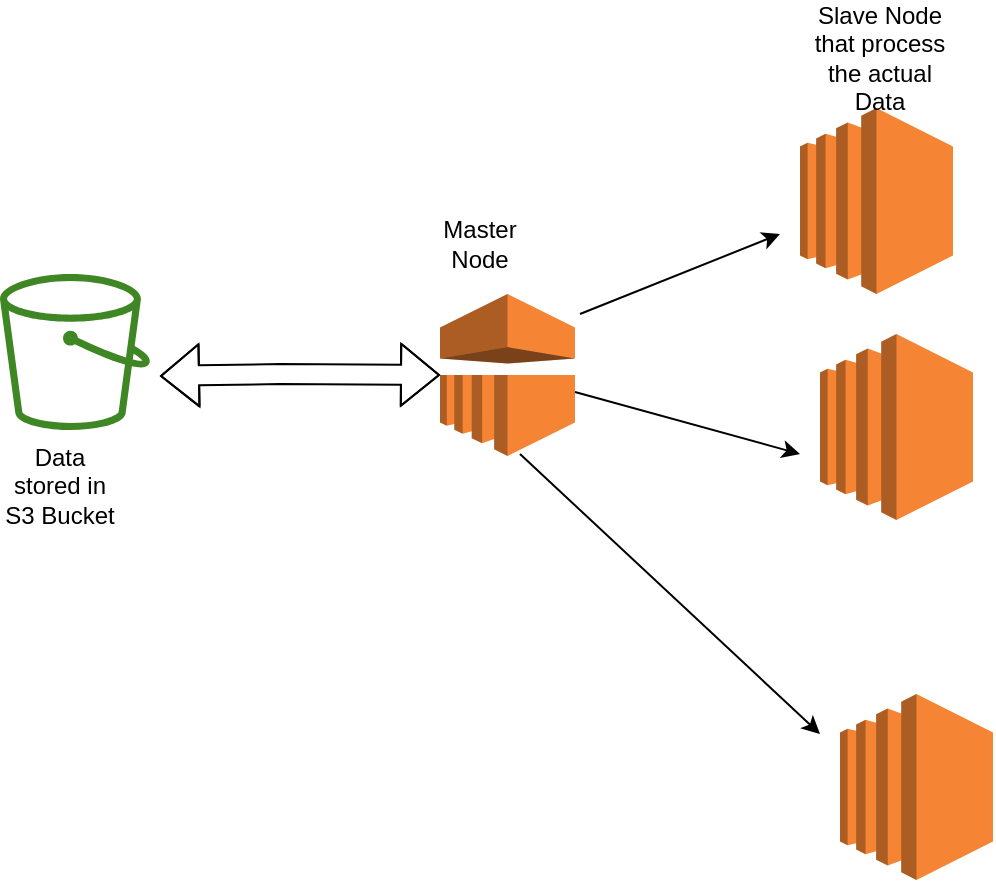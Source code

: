 <mxfile version="21.1.2" type="device">
  <diagram name="Page-1" id="I9nak03ArCdqMJlCERJh">
    <mxGraphModel dx="1026" dy="673" grid="1" gridSize="10" guides="1" tooltips="1" connect="1" arrows="1" fold="1" page="1" pageScale="1" pageWidth="827" pageHeight="1169" math="0" shadow="0">
      <root>
        <mxCell id="0" />
        <mxCell id="1" parent="0" />
        <mxCell id="hBeIveS3-apr92gsUwmA-1" value="" style="sketch=0;outlineConnect=0;fontColor=#232F3E;gradientColor=none;fillColor=#3F8624;strokeColor=none;dashed=0;verticalLabelPosition=bottom;verticalAlign=top;align=center;html=1;fontSize=12;fontStyle=0;aspect=fixed;pointerEvents=1;shape=mxgraph.aws4.bucket;" vertex="1" parent="1">
          <mxGeometry x="130" y="270" width="75" height="78" as="geometry" />
        </mxCell>
        <mxCell id="hBeIveS3-apr92gsUwmA-2" value="" style="outlineConnect=0;dashed=0;verticalLabelPosition=bottom;verticalAlign=top;align=center;html=1;shape=mxgraph.aws3.emr;fillColor=#F58534;gradientColor=none;" vertex="1" parent="1">
          <mxGeometry x="350" y="280" width="67.5" height="81" as="geometry" />
        </mxCell>
        <mxCell id="hBeIveS3-apr92gsUwmA-3" value="" style="outlineConnect=0;dashed=0;verticalLabelPosition=bottom;verticalAlign=top;align=center;html=1;shape=mxgraph.aws3.ec2;fillColor=#F58534;gradientColor=none;" vertex="1" parent="1">
          <mxGeometry x="530" y="187" width="76.5" height="93" as="geometry" />
        </mxCell>
        <mxCell id="hBeIveS3-apr92gsUwmA-4" value="" style="outlineConnect=0;dashed=0;verticalLabelPosition=bottom;verticalAlign=top;align=center;html=1;shape=mxgraph.aws3.ec2;fillColor=#F58534;gradientColor=none;" vertex="1" parent="1">
          <mxGeometry x="540" y="300" width="76.5" height="93" as="geometry" />
        </mxCell>
        <mxCell id="hBeIveS3-apr92gsUwmA-5" value="" style="outlineConnect=0;dashed=0;verticalLabelPosition=bottom;verticalAlign=top;align=center;html=1;shape=mxgraph.aws3.ec2;fillColor=#F58534;gradientColor=none;" vertex="1" parent="1">
          <mxGeometry x="550" y="480" width="76.5" height="93" as="geometry" />
        </mxCell>
        <mxCell id="hBeIveS3-apr92gsUwmA-6" value="" style="shape=flexArrow;endArrow=classic;startArrow=classic;html=1;rounded=0;entryX=0;entryY=0.5;entryDx=0;entryDy=0;entryPerimeter=0;" edge="1" parent="1" target="hBeIveS3-apr92gsUwmA-2">
          <mxGeometry width="100" height="100" relative="1" as="geometry">
            <mxPoint x="210" y="321" as="sourcePoint" />
            <mxPoint x="340" y="320" as="targetPoint" />
            <Array as="points">
              <mxPoint x="270" y="320" />
            </Array>
          </mxGeometry>
        </mxCell>
        <mxCell id="hBeIveS3-apr92gsUwmA-7" value="" style="endArrow=classic;html=1;rounded=0;" edge="1" parent="1">
          <mxGeometry width="50" height="50" relative="1" as="geometry">
            <mxPoint x="420" y="290" as="sourcePoint" />
            <mxPoint x="520" y="250" as="targetPoint" />
          </mxGeometry>
        </mxCell>
        <mxCell id="hBeIveS3-apr92gsUwmA-8" value="" style="endArrow=classic;html=1;rounded=0;" edge="1" parent="1">
          <mxGeometry width="50" height="50" relative="1" as="geometry">
            <mxPoint x="417.5" y="329" as="sourcePoint" />
            <mxPoint x="530" y="360" as="targetPoint" />
          </mxGeometry>
        </mxCell>
        <mxCell id="hBeIveS3-apr92gsUwmA-9" value="" style="endArrow=classic;html=1;rounded=0;" edge="1" parent="1">
          <mxGeometry width="50" height="50" relative="1" as="geometry">
            <mxPoint x="390" y="360" as="sourcePoint" />
            <mxPoint x="540" y="500" as="targetPoint" />
          </mxGeometry>
        </mxCell>
        <mxCell id="hBeIveS3-apr92gsUwmA-10" value="Data stored in S3 Bucket" style="text;html=1;strokeColor=none;fillColor=none;align=center;verticalAlign=middle;whiteSpace=wrap;rounded=0;" vertex="1" parent="1">
          <mxGeometry x="130" y="361" width="60" height="30" as="geometry" />
        </mxCell>
        <mxCell id="hBeIveS3-apr92gsUwmA-11" value="Master Node" style="text;html=1;strokeColor=none;fillColor=none;align=center;verticalAlign=middle;whiteSpace=wrap;rounded=0;" vertex="1" parent="1">
          <mxGeometry x="340" y="240" width="60" height="30" as="geometry" />
        </mxCell>
        <mxCell id="hBeIveS3-apr92gsUwmA-12" value="Slave Node that process the actual Data&lt;br&gt;" style="text;html=1;strokeColor=none;fillColor=none;align=center;verticalAlign=middle;whiteSpace=wrap;rounded=0;" vertex="1" parent="1">
          <mxGeometry x="530" y="137" width="80" height="50" as="geometry" />
        </mxCell>
      </root>
    </mxGraphModel>
  </diagram>
</mxfile>
